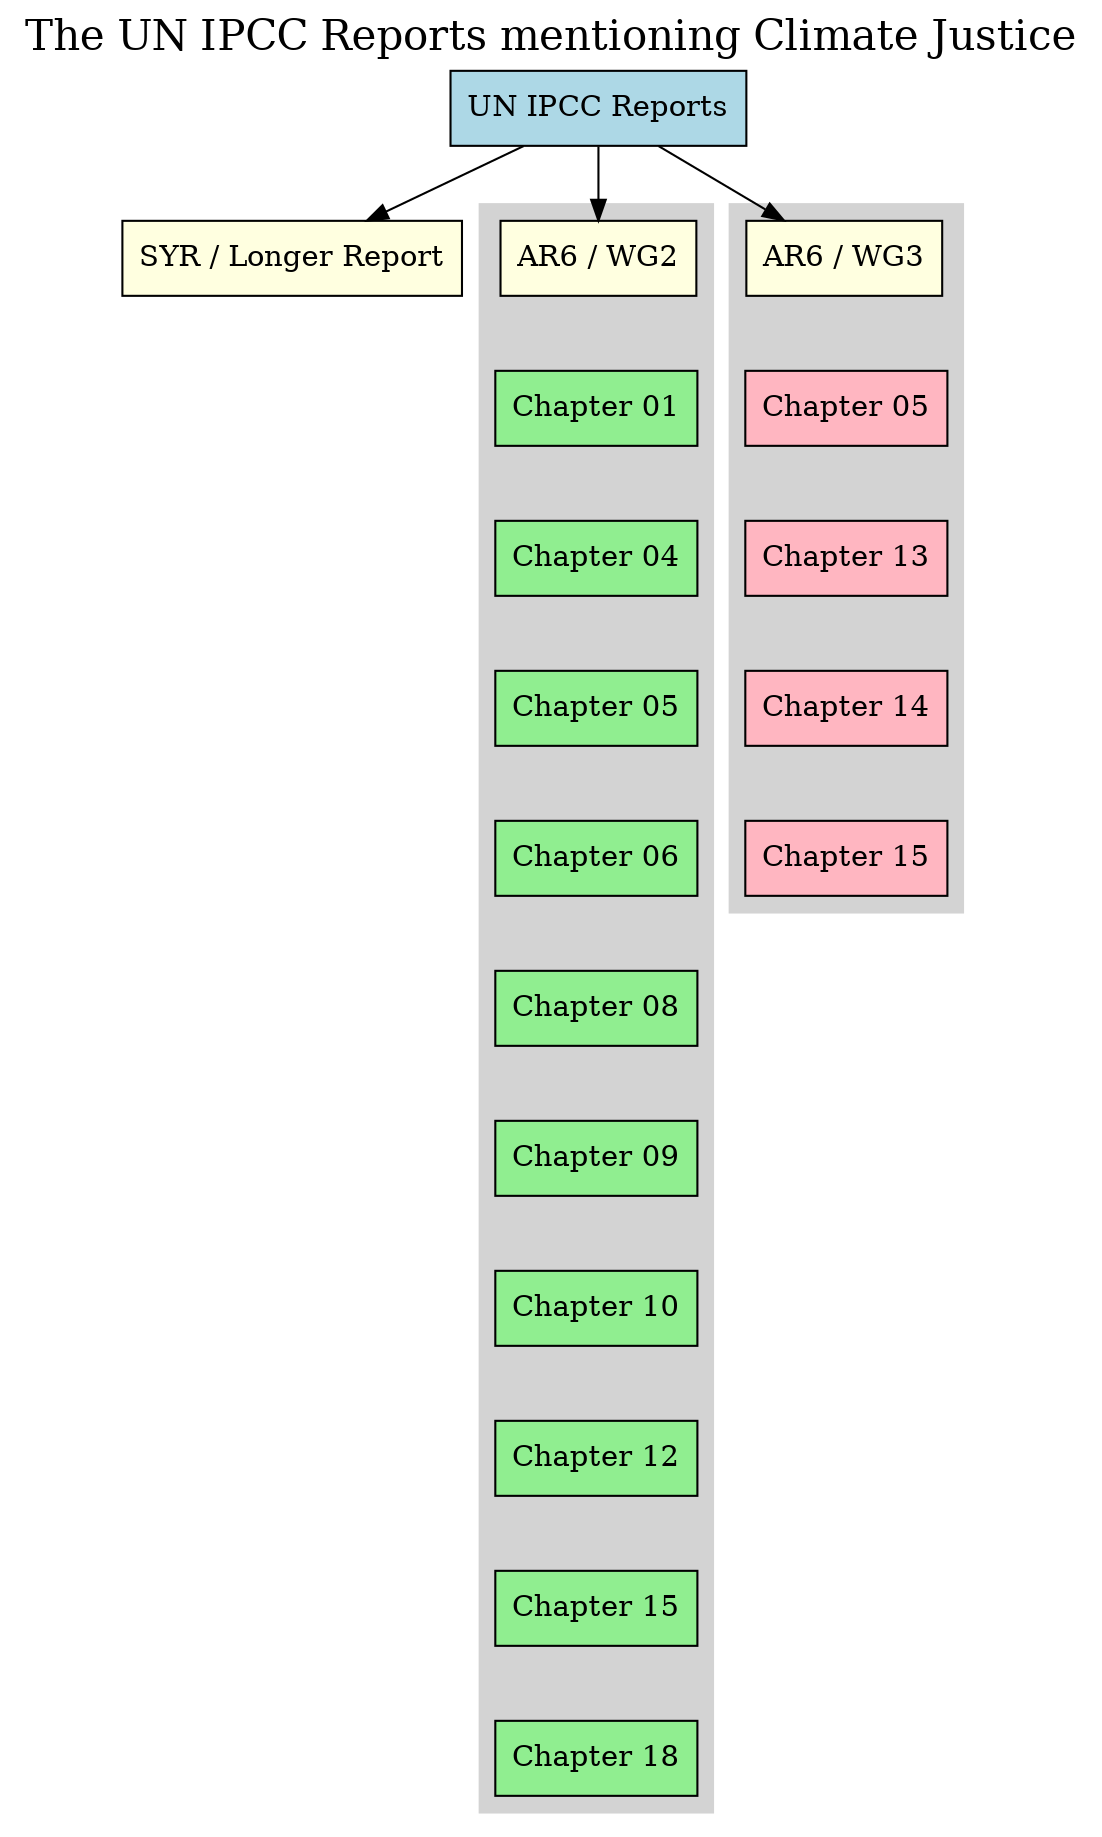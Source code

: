 digraph IPCC_Reports {
    // Main title node
    label="The UN IPCC Reports mentioning Climate Justice";
    labelloc="t";
    fontsize=20;

    // Root node
    "UN IPCC Reports" [shape=box, style=filled, fillcolor=lightblue];

    // SYR Report
    "UN IPCC Reports" -> "SYR / Longer Report";
    "SYR / Longer Report" [shape=box, style=filled, fillcolor=lightyellow];

    // AR6 WG2 Report and its Chapters in a vertical line
    "UN IPCC Reports" -> "AR6 / WG2";
    "AR6 / WG2" [shape=box, style=filled, fillcolor=lightyellow];

    // Subgraph for vertical alignment of WG2 chapters (no cluster label)
    subgraph cluster_WG2_Chapters {
        label=""; // Remove cluster title
        style=filled;
        color=lightgrey;
        rankdir=TB;

        // Creating and styling the chapters as boxes
        "Chapter 01" [shape=box, style=filled, fillcolor=lightgreen];
        "Chapter 04" [shape=box, style=filled, fillcolor=lightgreen];
        "Chapter 05_WG2" [label="Chapter 05", shape=box, style=filled, fillcolor=lightgreen]; // Chapter 05 under WG2
        "Chapter 06" [shape=box, style=filled, fillcolor=lightgreen];
        "Chapter 08" [shape=box, style=filled, fillcolor=lightgreen];
        "Chapter 09" [shape=box, style=filled, fillcolor=lightgreen];
        "Chapter 10" [shape=box, style=filled, fillcolor=lightgreen];
        "Chapter 12" [shape=box, style=filled, fillcolor=lightgreen];
        "Chapter 15_WG2" [label="Chapter 15", shape=box, style=filled, fillcolor=lightgreen]; // Chapter 15 under WG2
        "Chapter 18" [shape=box, style=filled, fillcolor=lightgreen];

        // Align chapters vertically under AR6 / WG2
        "AR6 / WG2" -> "Chapter 01" [style=invis];
        "Chapter 01" -> "Chapter 04" [style=invis];
        "Chapter 04" -> "Chapter 05_WG2" [style=invis];
        "Chapter 05_WG2" -> "Chapter 06" [style=invis];
        "Chapter 06" -> "Chapter 08" [style=invis];
        "Chapter 08" -> "Chapter 09" [style=invis];
        "Chapter 09" -> "Chapter 10" [style=invis];
        "Chapter 10" -> "Chapter 12" [style=invis];
        "Chapter 12" -> "Chapter 15_WG2" [style=invis];
        "Chapter 15_WG2" -> "Chapter 18" [style=invis];
    }

    // AR6 WG3 Report and its Chapters in a vertical line
    "UN IPCC Reports" -> "AR6 / WG3";
    "AR6 / WG3" [shape=box, style=filled, fillcolor=lightyellow];

     // Subgraph for vertical alignment of WG3 chapters (no cluster label)
    subgraph cluster_WG3_Chapters {
        label=""; // Remove cluster title
        style=filled;
        color=lightgrey;
        rankdir=TB;

        // Creating and styling the chapters for WG3
        "Chapter 05_WG3" [label="Chapter 05", shape=box, style=filled, fillcolor=lightpink]; // Chapter 05 under WG3
        "Chapter 13" [shape=box, style=filled, fillcolor=lightpink];
        "Chapter 14" [shape=box, style=filled, fillcolor=lightpink];
        "Chapter 15_WG3" [label="Chapter 15", shape=box, style=filled, fillcolor=lightpink]; // Chapter 15 under WG3

        // Align chapters vertically under AR6 / WG3
        "AR6 / WG3" -> "Chapter 05_WG3" [style=invis];
        "Chapter 05_WG3" -> "Chapter 13" [style=invis];
        "Chapter 13" -> "Chapter 14" [style=invis];
        "Chapter 14" -> "Chapter 15_WG3" [style=invis];
    }
}



